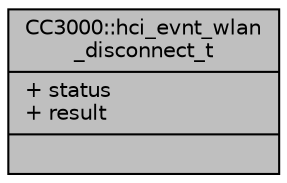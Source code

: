 digraph "CC3000::hci_evnt_wlan_disconnect_t"
{
  edge [fontname="Helvetica",fontsize="10",labelfontname="Helvetica",labelfontsize="10"];
  node [fontname="Helvetica",fontsize="10",shape=record];
  Node1 [label="{CC3000::hci_evnt_wlan\l_disconnect_t\n|+ status\l+ result\l|}",height=0.2,width=0.4,color="black", fillcolor="grey75", style="filled", fontcolor="black"];
}
